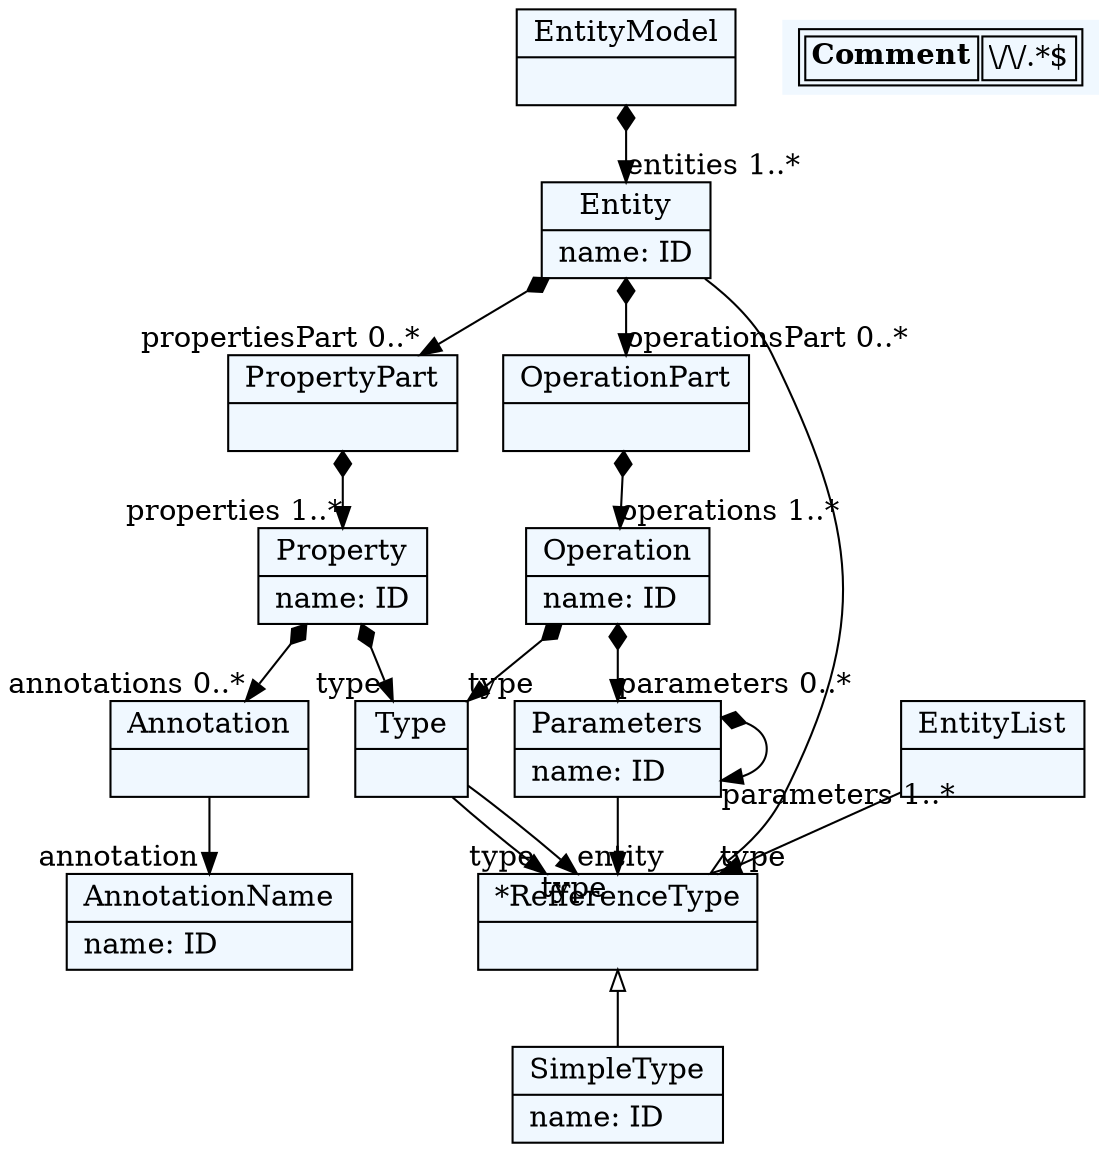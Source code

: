 
    digraph textX {
    fontname = "Bitstream Vera Sans"
    fontsize = 8
    node[
        shape=record,
        style=filled,
        fillcolor=aliceblue
    ]
    nodesep = 0.3
    edge[dir=black,arrowtail=empty]


16647888[ label="{EntityModel|}"]

14498976[ label="{Entity|name: ID\l}"]

16838560[ label="{PropertyPart|}"]

16844096[ label="{Property|name: ID\l}"]

16849632[ label="{Type|}"]

16855168[ label="{EntityList|}"]

16860704[ label="{Annotation|}"]

16609600[ label="{AnnotationName|name: ID\l}"]

16853168[ label="{*RefferenceType|}"]

16608656[ label="{SimpleType|name: ID\l}"]

16836560[ label="{OperationPart|}"]

16867600[ label="{Operation|name: ID\l}"]

16872544[ label="{Parameters|name: ID\l}"]



16647888 -> 14498976[arrowtail=diamond, dir=both, headlabel="entities 1..*"]
14498976 -> 16838560[arrowtail=diamond, dir=both, headlabel="propertiesPart 0..*"]
14498976 -> 16836560[arrowtail=diamond, dir=both, headlabel="operationsPart 0..*"]
16838560 -> 16844096[arrowtail=diamond, dir=both, headlabel="properties 1..*"]
16844096 -> 16860704[arrowtail=diamond, dir=both, headlabel="annotations 0..*"]
16844096 -> 16849632[arrowtail=diamond, dir=both, headlabel="type "]
16849632 -> 16853168[headlabel="type "]
16849632 -> 16853168[headlabel="entity "]
16855168 -> 16853168[headlabel="type "]
16860704 -> 16609600[headlabel="annotation "]
16853168 -> 16608656 [dir=back]
16853168 -> 14498976 [dir=back]
16836560 -> 16867600[arrowtail=diamond, dir=both, headlabel="operations 1..*"]
16867600 -> 16872544[arrowtail=diamond, dir=both, headlabel="parameters 0..*"]
16867600 -> 16849632[arrowtail=diamond, dir=both, headlabel="type "]
16872544 -> 16853168[headlabel="type "]
16872544 -> 16872544[arrowtail=diamond, dir=both, headlabel="parameters 1..*"]
match_rules [ shape=plaintext, label=< <table>
	<tr>
		<td><b>Comment</b></td><td>\/\/.*$</td>
	</tr>
</table> >]


}
